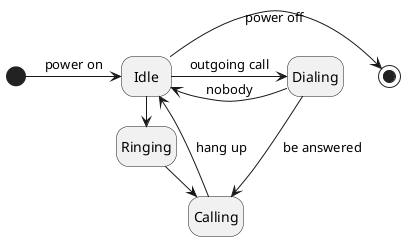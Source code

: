@startuml
hide empty description

state "Idle" as idle
state "Ringing" as ringing
state "Dialing" as dialing
state "Calling" as calling

[*] -> idle : power on
idle -> [*] : power off

idle -> ringing : incoming call
ringing -> calling : pick up

idle -> dialing : outgoing call
dialing -> calling : be answered
dialing -> idle : nobody

calling -down-> idle : hang up
@enduml
